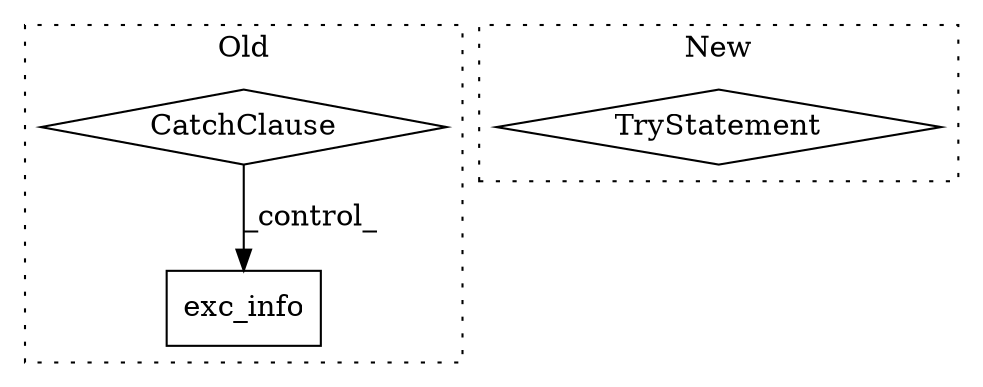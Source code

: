 digraph G {
subgraph cluster0 {
1 [label="exc_info" a="32" s="1654" l="10" shape="box"];
3 [label="CatchClause" a="12" s="1429,1453" l="13,2" shape="diamond"];
label = "Old";
style="dotted";
}
subgraph cluster1 {
2 [label="TryStatement" a="54" s="771" l="4" shape="diamond"];
label = "New";
style="dotted";
}
3 -> 1 [label="_control_"];
}